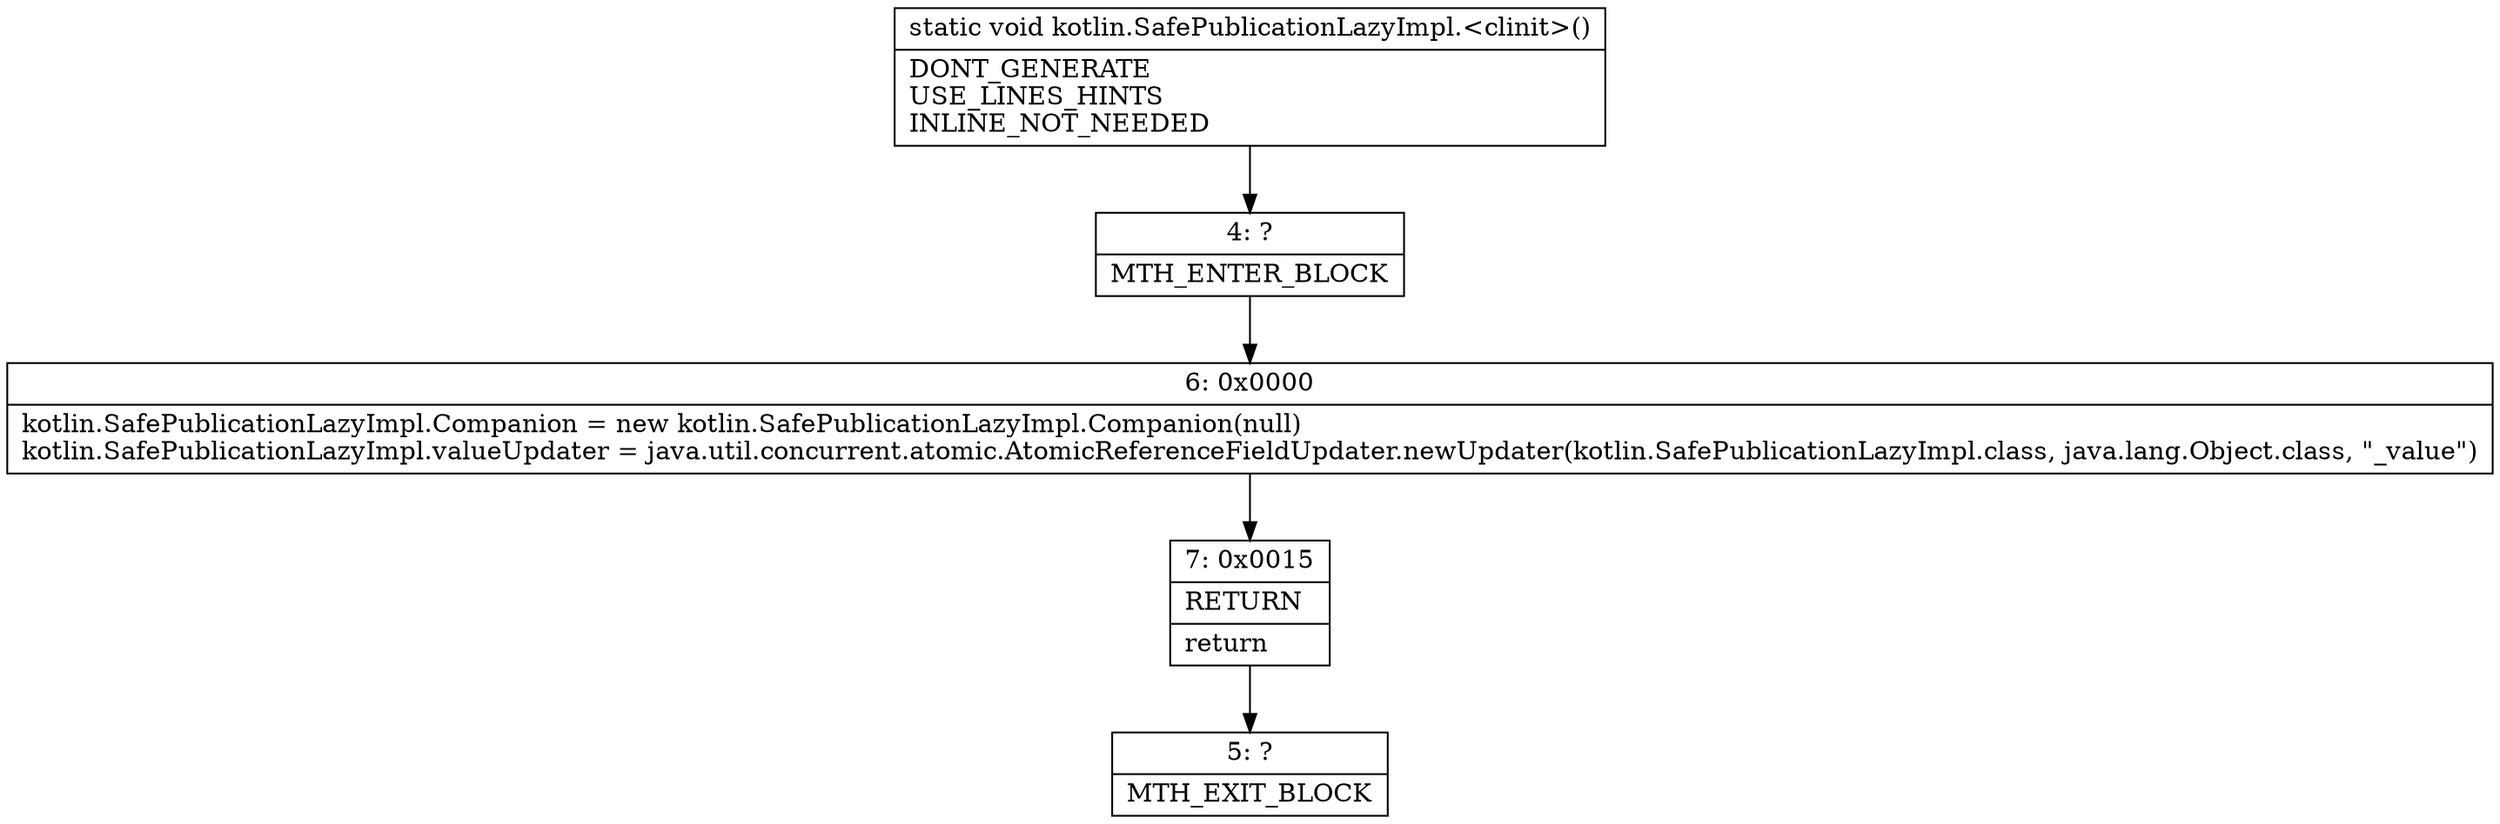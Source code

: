 digraph "CFG forkotlin.SafePublicationLazyImpl.\<clinit\>()V" {
Node_4 [shape=record,label="{4\:\ ?|MTH_ENTER_BLOCK\l}"];
Node_6 [shape=record,label="{6\:\ 0x0000|kotlin.SafePublicationLazyImpl.Companion = new kotlin.SafePublicationLazyImpl.Companion(null)\lkotlin.SafePublicationLazyImpl.valueUpdater = java.util.concurrent.atomic.AtomicReferenceFieldUpdater.newUpdater(kotlin.SafePublicationLazyImpl.class, java.lang.Object.class, \"_value\")\l}"];
Node_7 [shape=record,label="{7\:\ 0x0015|RETURN\l|return\l}"];
Node_5 [shape=record,label="{5\:\ ?|MTH_EXIT_BLOCK\l}"];
MethodNode[shape=record,label="{static void kotlin.SafePublicationLazyImpl.\<clinit\>()  | DONT_GENERATE\lUSE_LINES_HINTS\lINLINE_NOT_NEEDED\l}"];
MethodNode -> Node_4;Node_4 -> Node_6;
Node_6 -> Node_7;
Node_7 -> Node_5;
}

